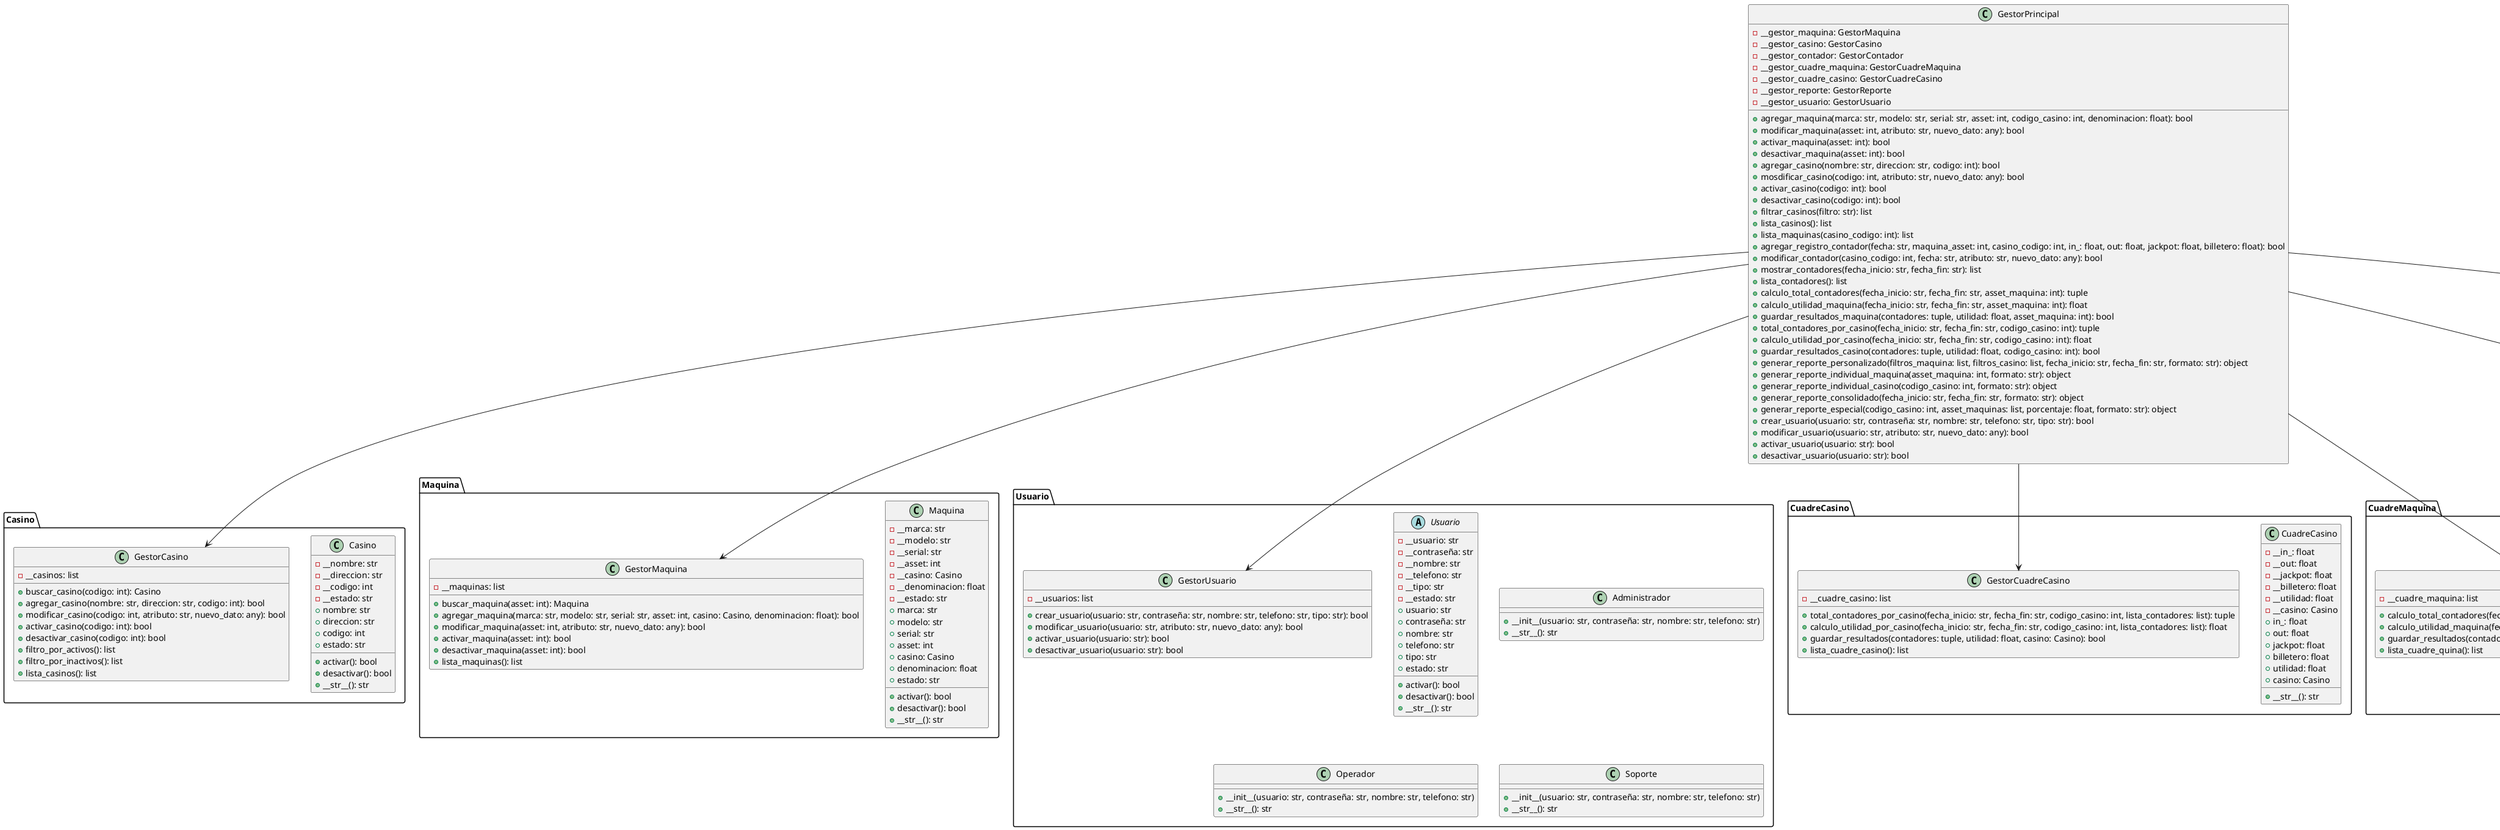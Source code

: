 @startuml CasinoDiagram

package "Casino" {
    class Casino {
        - __nombre: str
        - __direccion: str
        - __codigo: int
        - __estado: str
        + nombre: str
        + direccion: str
        + codigo: int
        + estado: str
        + activar(): bool
        + desactivar(): bool
        + __str__(): str
    }

    class GestorCasino {
        - __casinos: list
        + buscar_casino(codigo: int): Casino
        + agregar_casino(nombre: str, direccion: str, codigo: int): bool
        + modificar_casino(codigo: int, atributo: str, nuevo_dato: any): bool
        + activar_casino(codigo: int): bool
        + desactivar_casino(codigo: int): bool
        + filtro_por_activos(): list
        + filtro_por_inactivos(): list
        + lista_casinos(): list
    }
}

package "Maquina" {
    class Maquina {
        - __marca: str
        - __modelo: str
        - __serial: str
        - __asset: int
        - __casino: Casino
        - __denominacion: float
        - __estado: str
        + marca: str
        + modelo: str
        + serial: str
        + asset: int
        + casino: Casino
        + denominacion: float
        + estado: str
        + activar(): bool
        + desactivar(): bool
        + __str__(): str
    }

    class GestorMaquina {
        - __maquinas: list
        + buscar_maquina(asset: int): Maquina
        + agregar_maquina(marca: str, modelo: str, serial: str, asset: int, casino: Casino, denominacion: float): bool
        + modificar_maquina(asset: int, atributo: str, nuevo_dato: any): bool
        + activar_maquina(asset: int): bool
        + desactivar_maquina(asset: int): bool
        + lista_maquinas(): list
    }
}

package "Usuario" {
    abstract class Usuario {
        - __usuario: str
        - __contraseña: str
        - __nombre: str
        - __telefono: str
        - __tipo: str
        - __estado: str
        + usuario: str
        + contraseña: str
        + nombre: str
        + telefono: str
        + tipo: str
        + estado: str
        + activar(): bool
        + desactivar(): bool
        + __str__(): str
    }

    class Administrador {
        + __init__(usuario: str, contraseña: str, nombre: str, telefono: str)
        + __str__(): str
    }

    class Operador {
        + __init__(usuario: str, contraseña: str, nombre: str, telefono: str)
        + __str__(): str
    }

    class Soporte {
        + __init__(usuario: str, contraseña: str, nombre: str, telefono: str)
        + __str__(): str
    }

    class GestorUsuario {
        - __usuarios: list
        + crear_usuario(usuario: str, contraseña: str, nombre: str, telefono: str, tipo: str): bool
        + modificar_usuario(usuario: str, atributo: str, nuevo_dato: any): bool
        + activar_usuario(usuario: str): bool
        + desactivar_usuario(usuario: str): bool
    }

}

package "CuadreCasino" {
    class CuadreCasino {
        - __in_: float
        - __out: float
        - __jackpot: float
        - __billetero: float
        - __utilidad: float
        - __casino: Casino
        + in_: float
        + out: float
        + jackpot: float
        + billetero: float
        + utilidad: float
        + casino: Casino
        + __str__(): str
    }

    class GestorCuadreCasino {
        - __cuadre_casino: list
        + total_contadores_por_casino(fecha_inicio: str, fecha_fin: str, codigo_casino: int, lista_contadores: list): tuple
        + calculo_utilidad_por_casino(fecha_inicio: str, fecha_fin: str, codigo_casino: int, lista_contadores: list): float
        + guardar_resultados(contadores: tuple, utilidad: float, casino: Casino): bool
        + lista_cuadre_casino(): list
    }
}

package "CuadreMaquina" {
    class CuadreMaquina {
        - __in_: float
        - __out: float
        - __jackpot: float
        - __billetero: float
        - __utilidad: float
        - __maquina: Maquina
        + in_: float
        + out: float
        + jackpot: float
        + billetero: float
        + utilidad: float
        + maquina: Maquina
        + __str__(): str
    }

    class GestorCuadreMaquina {
        - __cuadre_maquina: list
        + calculo_total_contadores(fecha_inicio: str, fecha_fin: str, asset_maquina: int, lista_contadores: list): tuple
        + calculo_utilidad_maquina(fecha_inicio: str, fecha_fin: str, asset_maquina: int, lista_contadores: list): float
        + guardar_resultados(contadores: tuple, utilidad: float, maquina: Maquina): bool
        + lista_cuadre_quina(): list
    }
}

package "Reporte" {
    class GestorReporte {
        + generar_reporte_personalizado(filtros_maquina: list, filtros_casino: list, contadores: list, fecha_inicio: str, fecha_fin: str, formato: str): object
        + generar_reporte_individual_maquina(asset_maquina: int, contadores: list, formato: str): object
        + generar_reporte_individual_casino(codigo_casino: int, maquinas: list, contadores: list, formato: str): object
        + generar_reporte_consolidado(contadores: list, fecha_inicio: str, fecha_fin: str, formato: str): object
        + generar_reporte_especial(codigo_casino: int, maquinas: list, asset_maquinas: list, porcentaje: float, formato: str): object
    }
}

package "Contador" {
    class Contador {
        - __fecha: str
        - __maquina: Maquina
        - __casino: Casino
        - __in: float
        - __out: float
        - __jackpot: float
        - __billetero: float
        + fecha: str
        + maquina: Maquina
        + casino: Casino
        + in_: float
        + out: float
        + jackpot: float
        + billetero: float
        + __str__(): str
    }

    class GestorContador {
        - __contadores: list
        + agregar_registro_contador(fecha: str, maquina: Maquina, casino: Casino, in_: float, out: float, jackpot: float, billetero: float): bool
        + modificar_contador(casino: Casino, fecha: str, atributo: str, nuevo_dato: any): bool
        + mostrar_contadores_por_rango(fecha_inicio: str, fecha_fin: str, lista_contadores: list): tuple
        + lista_contadores(): list
    }
}

class GestorPrincipal {
    - __gestor_maquina: GestorMaquina
    - __gestor_casino: GestorCasino
    - __gestor_contador: GestorContador
    - __gestor_cuadre_maquina: GestorCuadreMaquina
    - __gestor_cuadre_casino: GestorCuadreCasino
    - __gestor_reporte: GestorReporte
    - __gestor_usuario: GestorUsuario

    + agregar_maquina(marca: str, modelo: str, serial: str, asset: int, codigo_casino: int, denominacion: float): bool
    + modificar_maquina(asset: int, atributo: str, nuevo_dato: any): bool
    + activar_maquina(asset: int): bool
    + desactivar_maquina(asset: int): bool
    + agregar_casino(nombre: str, direccion: str, codigo: int): bool
    + mosdificar_casino(codigo: int, atributo: str, nuevo_dato: any): bool
    + activar_casino(codigo: int): bool
    + desactivar_casino(codigo: int): bool
    + filtrar_casinos(filtro: str): list
    + lista_casinos(): list
    + lista_maquinas(casino_codigo: int): list
    + agregar_registro_contador(fecha: str, maquina_asset: int, casino_codigo: int, in_: float, out: float, jackpot: float, billetero: float): bool
    + modificar_contador(casino_codigo: int, fecha: str, atributo: str, nuevo_dato: any): bool
    + mostrar_contadores(fecha_inicio: str, fecha_fin: str): list
    + lista_contadores(): list
    + calculo_total_contadores(fecha_inicio: str, fecha_fin: str, asset_maquina: int): tuple
    + calculo_utilidad_maquina(fecha_inicio: str, fecha_fin: str, asset_maquina: int): float
    + guardar_resultados_maquina(contadores: tuple, utilidad: float, asset_maquina: int): bool
    + total_contadores_por_casino(fecha_inicio: str, fecha_fin: str, codigo_casino: int): tuple
    + calculo_utilidad_por_casino(fecha_inicio: str, fecha_fin: str, codigo_casino: int): float
    + guardar_resultados_casino(contadores: tuple, utilidad: float, codigo_casino: int): bool
    + generar_reporte_personalizado(filtros_maquina: list, filtros_casino: list, fecha_inicio: str, fecha_fin: str, formato: str): object
    + generar_reporte_individual_maquina(asset_maquina: int, formato: str): object
    + generar_reporte_individual_casino(codigo_casino: int, formato: str): object
    + generar_reporte_consolidado(fecha_inicio: str, fecha_fin: str, formato: str): object
    + generar_reporte_especial(codigo_casino: int, asset_maquinas: list, porcentaje: float, formato: str): object
    + crear_usuario(usuario: str, contraseña: str, nombre: str, telefono: str, tipo: str): bool
    + modificar_usuario(usuario: str, atributo: str, nuevo_dato: any): bool
    + activar_usuario(usuario: str): bool
    + desactivar_usuario(usuario: str): bool
}

GestorPrincipal --> GestorCasino
GestorPrincipal --> GestorMaquina
GestorPrincipal --> GestorUsuario
GestorPrincipal --> GestorCuadreCasino
GestorPrincipal --> GestorCuadreMaquina
GestorPrincipal --> GestorReporte
GestorPrincipal --> GestorContador
@enduml